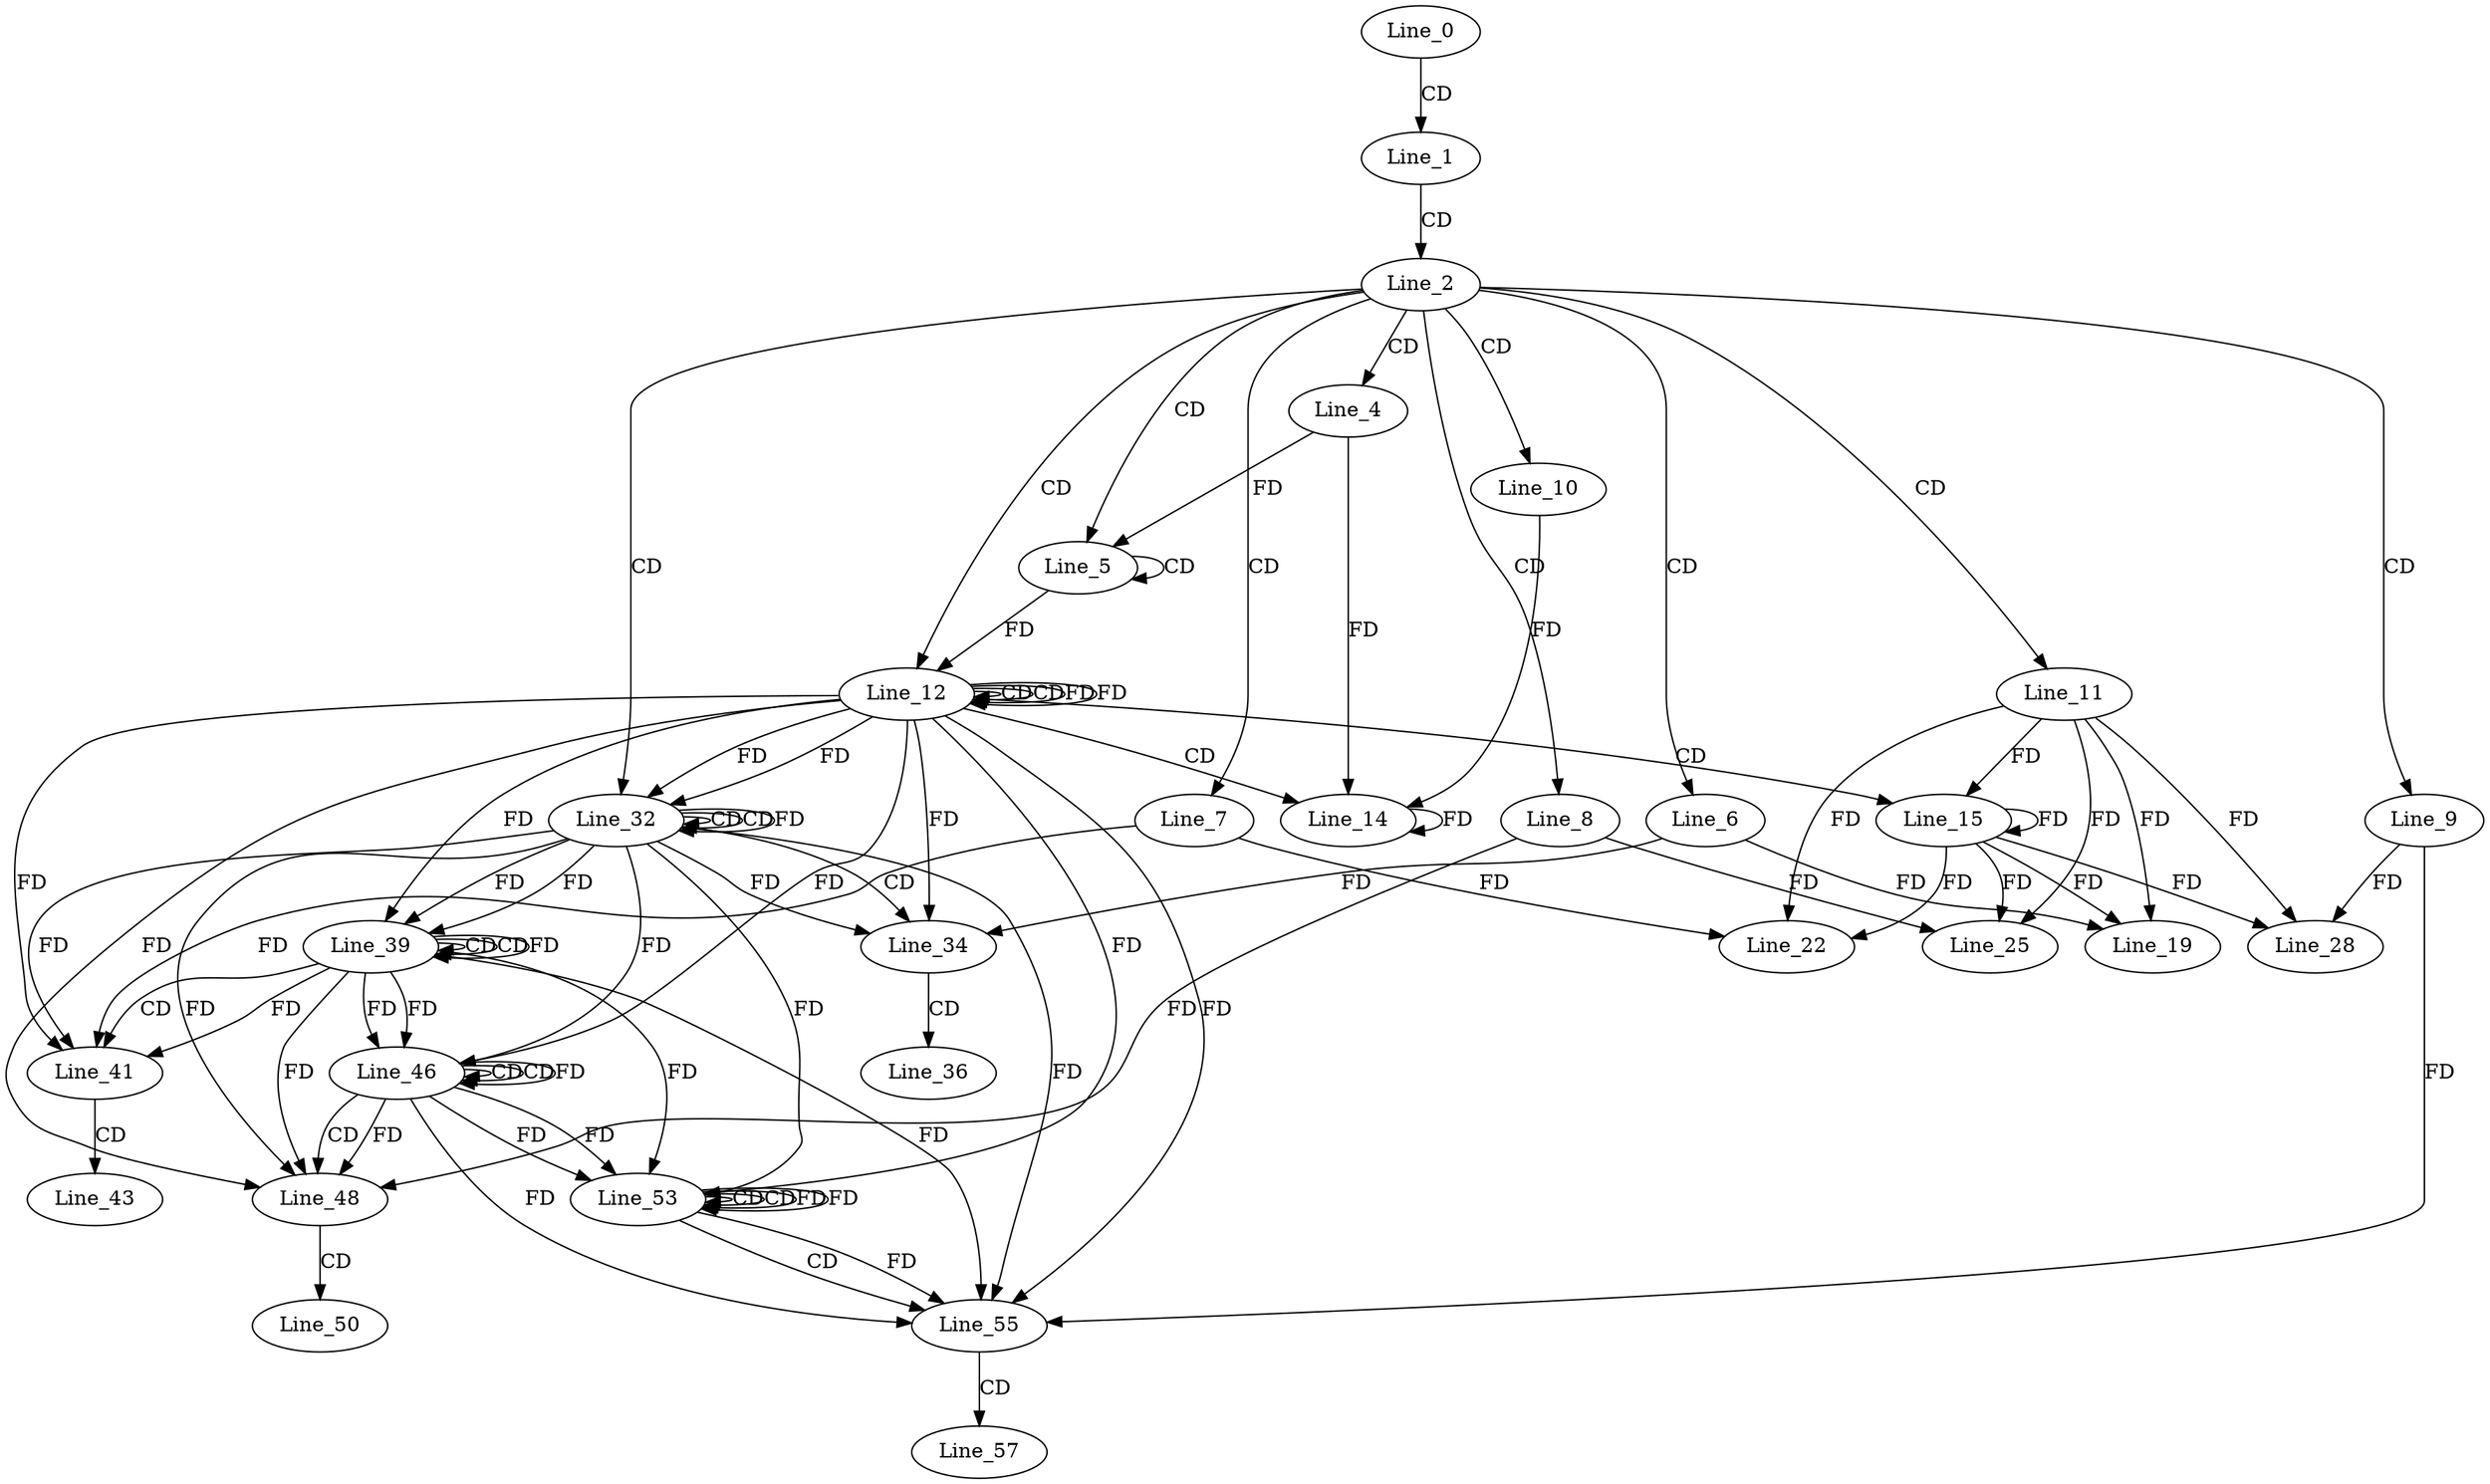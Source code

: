 digraph G {
  Line_0;
  Line_1;
  Line_2;
  Line_4;
  Line_5;
  Line_5;
  Line_5;
  Line_6;
  Line_7;
  Line_8;
  Line_9;
  Line_10;
  Line_11;
  Line_12;
  Line_12;
  Line_12;
  Line_14;
  Line_14;
  Line_14;
  Line_15;
  Line_15;
  Line_19;
  Line_22;
  Line_25;
  Line_28;
  Line_32;
  Line_32;
  Line_32;
  Line_34;
  Line_34;
  Line_36;
  Line_39;
  Line_39;
  Line_39;
  Line_41;
  Line_41;
  Line_43;
  Line_46;
  Line_46;
  Line_46;
  Line_48;
  Line_48;
  Line_50;
  Line_53;
  Line_53;
  Line_53;
  Line_55;
  Line_55;
  Line_57;
  Line_0 -> Line_1 [ label="CD" ];
  Line_1 -> Line_2 [ label="CD" ];
  Line_2 -> Line_4 [ label="CD" ];
  Line_2 -> Line_5 [ label="CD" ];
  Line_5 -> Line_5 [ label="CD" ];
  Line_4 -> Line_5 [ label="FD" ];
  Line_2 -> Line_6 [ label="CD" ];
  Line_2 -> Line_7 [ label="CD" ];
  Line_2 -> Line_8 [ label="CD" ];
  Line_2 -> Line_9 [ label="CD" ];
  Line_2 -> Line_10 [ label="CD" ];
  Line_2 -> Line_11 [ label="CD" ];
  Line_2 -> Line_12 [ label="CD" ];
  Line_12 -> Line_12 [ label="CD" ];
  Line_5 -> Line_12 [ label="FD" ];
  Line_12 -> Line_12 [ label="CD" ];
  Line_12 -> Line_12 [ label="FD" ];
  Line_12 -> Line_14 [ label="CD" ];
  Line_14 -> Line_14 [ label="FD" ];
  Line_10 -> Line_14 [ label="FD" ];
  Line_4 -> Line_14 [ label="FD" ];
  Line_12 -> Line_15 [ label="CD" ];
  Line_15 -> Line_15 [ label="FD" ];
  Line_11 -> Line_15 [ label="FD" ];
  Line_6 -> Line_19 [ label="FD" ];
  Line_15 -> Line_19 [ label="FD" ];
  Line_11 -> Line_19 [ label="FD" ];
  Line_7 -> Line_22 [ label="FD" ];
  Line_15 -> Line_22 [ label="FD" ];
  Line_11 -> Line_22 [ label="FD" ];
  Line_8 -> Line_25 [ label="FD" ];
  Line_15 -> Line_25 [ label="FD" ];
  Line_11 -> Line_25 [ label="FD" ];
  Line_9 -> Line_28 [ label="FD" ];
  Line_15 -> Line_28 [ label="FD" ];
  Line_11 -> Line_28 [ label="FD" ];
  Line_2 -> Line_32 [ label="CD" ];
  Line_32 -> Line_32 [ label="CD" ];
  Line_12 -> Line_32 [ label="FD" ];
  Line_32 -> Line_32 [ label="CD" ];
  Line_32 -> Line_32 [ label="FD" ];
  Line_12 -> Line_32 [ label="FD" ];
  Line_32 -> Line_34 [ label="CD" ];
  Line_6 -> Line_34 [ label="FD" ];
  Line_32 -> Line_34 [ label="FD" ];
  Line_12 -> Line_34 [ label="FD" ];
  Line_34 -> Line_36 [ label="CD" ];
  Line_39 -> Line_39 [ label="CD" ];
  Line_32 -> Line_39 [ label="FD" ];
  Line_39 -> Line_39 [ label="CD" ];
  Line_39 -> Line_39 [ label="FD" ];
  Line_32 -> Line_39 [ label="FD" ];
  Line_12 -> Line_39 [ label="FD" ];
  Line_39 -> Line_41 [ label="CD" ];
  Line_7 -> Line_41 [ label="FD" ];
  Line_39 -> Line_41 [ label="FD" ];
  Line_32 -> Line_41 [ label="FD" ];
  Line_12 -> Line_41 [ label="FD" ];
  Line_41 -> Line_43 [ label="CD" ];
  Line_46 -> Line_46 [ label="CD" ];
  Line_39 -> Line_46 [ label="FD" ];
  Line_46 -> Line_46 [ label="CD" ];
  Line_46 -> Line_46 [ label="FD" ];
  Line_39 -> Line_46 [ label="FD" ];
  Line_32 -> Line_46 [ label="FD" ];
  Line_12 -> Line_46 [ label="FD" ];
  Line_46 -> Line_48 [ label="CD" ];
  Line_8 -> Line_48 [ label="FD" ];
  Line_46 -> Line_48 [ label="FD" ];
  Line_39 -> Line_48 [ label="FD" ];
  Line_32 -> Line_48 [ label="FD" ];
  Line_12 -> Line_48 [ label="FD" ];
  Line_48 -> Line_50 [ label="CD" ];
  Line_53 -> Line_53 [ label="CD" ];
  Line_46 -> Line_53 [ label="FD" ];
  Line_53 -> Line_53 [ label="CD" ];
  Line_53 -> Line_53 [ label="FD" ];
  Line_46 -> Line_53 [ label="FD" ];
  Line_39 -> Line_53 [ label="FD" ];
  Line_32 -> Line_53 [ label="FD" ];
  Line_12 -> Line_53 [ label="FD" ];
  Line_53 -> Line_55 [ label="CD" ];
  Line_9 -> Line_55 [ label="FD" ];
  Line_53 -> Line_55 [ label="FD" ];
  Line_46 -> Line_55 [ label="FD" ];
  Line_39 -> Line_55 [ label="FD" ];
  Line_32 -> Line_55 [ label="FD" ];
  Line_12 -> Line_55 [ label="FD" ];
  Line_55 -> Line_57 [ label="CD" ];
  Line_12 -> Line_12 [ label="FD" ];
  Line_53 -> Line_53 [ label="FD" ];
}
